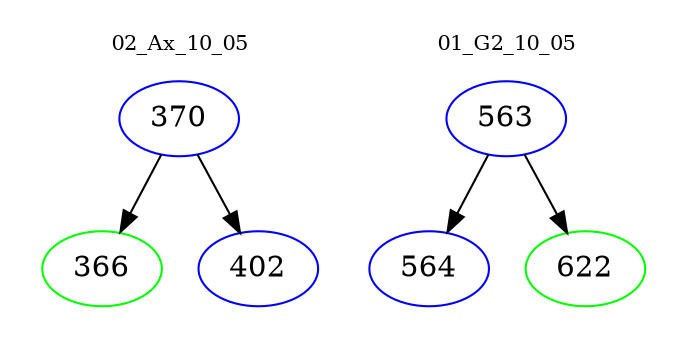 digraph{
subgraph cluster_0 {
color = white
label = "02_Ax_10_05";
fontsize=10;
T0_370 [label="370", color="blue"]
T0_370 -> T0_366 [color="black"]
T0_366 [label="366", color="green"]
T0_370 -> T0_402 [color="black"]
T0_402 [label="402", color="blue"]
}
subgraph cluster_1 {
color = white
label = "01_G2_10_05";
fontsize=10;
T1_563 [label="563", color="blue"]
T1_563 -> T1_564 [color="black"]
T1_564 [label="564", color="blue"]
T1_563 -> T1_622 [color="black"]
T1_622 [label="622", color="green"]
}
}
